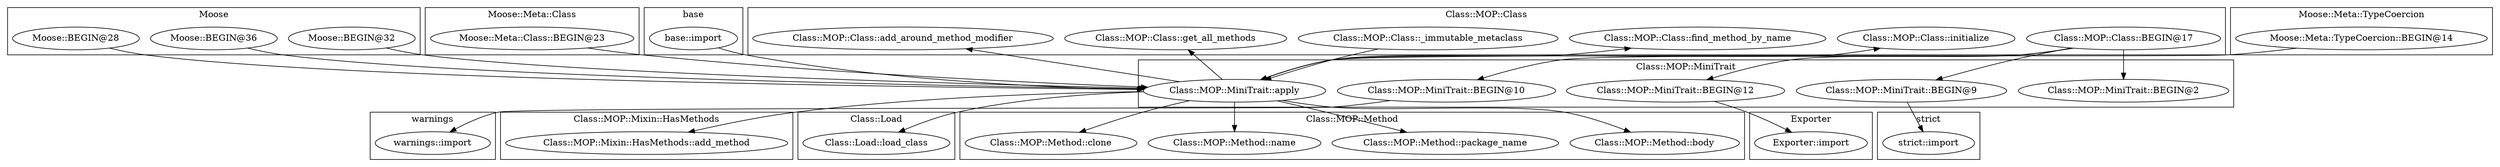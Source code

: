 digraph {
graph [overlap=false]
subgraph cluster_Class_MOP_Mixin_HasMethods {
	label="Class::MOP::Mixin::HasMethods";
	"Class::MOP::Mixin::HasMethods::add_method";
}
subgraph cluster_Moose {
	label="Moose";
	"Moose::BEGIN@32";
	"Moose::BEGIN@36";
	"Moose::BEGIN@28";
}
subgraph cluster_Moose_Meta_Class {
	label="Moose::Meta::Class";
	"Moose::Meta::Class::BEGIN@23";
}
subgraph cluster_Class_Load {
	label="Class::Load";
	"Class::Load::load_class";
}
subgraph cluster_base {
	label="base";
	"base::import";
}
subgraph cluster_Exporter {
	label="Exporter";
	"Exporter::import";
}
subgraph cluster_Class_MOP_MiniTrait {
	label="Class::MOP::MiniTrait";
	"Class::MOP::MiniTrait::BEGIN@2";
	"Class::MOP::MiniTrait::BEGIN@10";
	"Class::MOP::MiniTrait::apply";
	"Class::MOP::MiniTrait::BEGIN@12";
	"Class::MOP::MiniTrait::BEGIN@9";
}
subgraph cluster_warnings {
	label="warnings";
	"warnings::import";
}
subgraph cluster_strict {
	label="strict";
	"strict::import";
}
subgraph cluster_Class_MOP_Class {
	label="Class::MOP::Class";
	"Class::MOP::Class::find_method_by_name";
	"Class::MOP::Class::_immutable_metaclass";
	"Class::MOP::Class::BEGIN@17";
	"Class::MOP::Class::add_around_method_modifier";
	"Class::MOP::Class::initialize";
	"Class::MOP::Class::get_all_methods";
}
subgraph cluster_Class_MOP_Method {
	label="Class::MOP::Method";
	"Class::MOP::Method::name";
	"Class::MOP::Method::clone";
	"Class::MOP::Method::body";
	"Class::MOP::Method::package_name";
}
subgraph cluster_Moose_Meta_TypeCoercion {
	label="Moose::Meta::TypeCoercion";
	"Moose::Meta::TypeCoercion::BEGIN@14";
}
"Class::MOP::MiniTrait::apply" -> "Class::MOP::Method::package_name";
"Class::MOP::MiniTrait::BEGIN@12" -> "Exporter::import";
"Class::MOP::MiniTrait::apply" -> "Class::Load::load_class";
"Class::MOP::MiniTrait::apply" -> "Class::MOP::Class::add_around_method_modifier";
"Class::MOP::Class::BEGIN@17" -> "Class::MOP::MiniTrait::BEGIN@12";
"Class::MOP::MiniTrait::apply" -> "Class::MOP::Method::name";
"Class::MOP::MiniTrait::BEGIN@10" -> "warnings::import";
"Class::MOP::MiniTrait::apply" -> "Class::MOP::Class::initialize";
"Class::MOP::MiniTrait::BEGIN@9" -> "strict::import";
"Class::MOP::Class::BEGIN@17" -> "Class::MOP::MiniTrait::BEGIN@10";
"Class::MOP::MiniTrait::apply" -> "Class::MOP::Method::clone";
"Class::MOP::Class::BEGIN@17" -> "Class::MOP::MiniTrait::BEGIN@2";
"Moose::Meta::TypeCoercion::BEGIN@14" -> "Class::MOP::MiniTrait::apply";
"Moose::BEGIN@32" -> "Class::MOP::MiniTrait::apply";
"Class::MOP::Class::_immutable_metaclass" -> "Class::MOP::MiniTrait::apply";
"Moose::Meta::Class::BEGIN@23" -> "Class::MOP::MiniTrait::apply";
"Moose::BEGIN@36" -> "Class::MOP::MiniTrait::apply";
"Moose::BEGIN@28" -> "Class::MOP::MiniTrait::apply";
"base::import" -> "Class::MOP::MiniTrait::apply";
"Class::MOP::MiniTrait::apply" -> "Class::MOP::Class::find_method_by_name";
"Class::MOP::Class::BEGIN@17" -> "Class::MOP::MiniTrait::BEGIN@9";
"Class::MOP::MiniTrait::apply" -> "Class::MOP::Mixin::HasMethods::add_method";
"Class::MOP::MiniTrait::apply" -> "Class::MOP::Class::get_all_methods";
"Class::MOP::MiniTrait::apply" -> "Class::MOP::Method::body";
}
